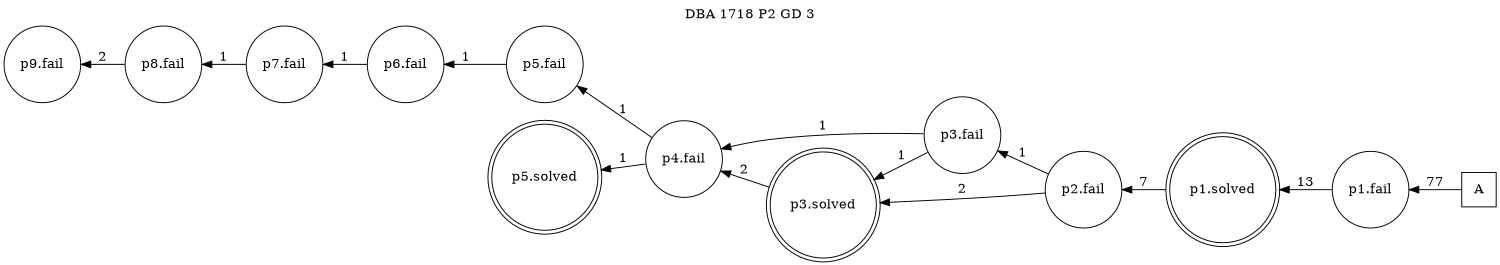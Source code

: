digraph DBA_1718_P2_GD_3_GOOD {
labelloc="tl"
label= " DBA 1718 P2 GD 3 "
rankdir="RL";
graph [ size=" 10 , 10 !"]

"A" [shape="square" label="A"]
"p1.fail" [shape="circle" label="p1.fail"]
"p1.solved" [shape="doublecircle" label="p1.solved"]
"p2.fail" [shape="circle" label="p2.fail"]
"p3.fail" [shape="circle" label="p3.fail"]
"p4.fail" [shape="circle" label="p4.fail"]
"p3.solved" [shape="doublecircle" label="p3.solved"]
"p5.fail" [shape="circle" label="p5.fail"]
"p6.fail" [shape="circle" label="p6.fail"]
"p7.fail" [shape="circle" label="p7.fail"]
"p8.fail" [shape="circle" label="p8.fail"]
"p9.fail" [shape="circle" label="p9.fail"]
"p5.solved" [shape="doublecircle" label="p5.solved"]
"A" -> "p1.fail" [ label=77]
"p1.fail" -> "p1.solved" [ label=13]
"p1.solved" -> "p2.fail" [ label=7]
"p2.fail" -> "p3.fail" [ label=1]
"p2.fail" -> "p3.solved" [ label=2]
"p3.fail" -> "p4.fail" [ label=1]
"p3.fail" -> "p3.solved" [ label=1]
"p4.fail" -> "p5.fail" [ label=1]
"p4.fail" -> "p5.solved" [ label=1]
"p3.solved" -> "p4.fail" [ label=2]
"p5.fail" -> "p6.fail" [ label=1]
"p6.fail" -> "p7.fail" [ label=1]
"p7.fail" -> "p8.fail" [ label=1]
"p8.fail" -> "p9.fail" [ label=2]
}
